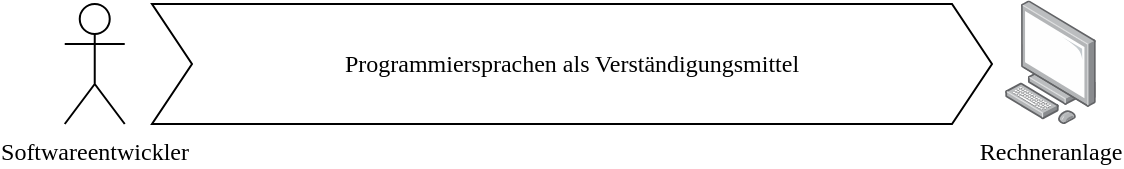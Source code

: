 <mxfile version="13.9.2" type="github">
  <diagram id="9UPbzgYl-5UrYZkgg49_" name="Page-1">
    <mxGraphModel dx="869" dy="723" grid="1" gridSize="10" guides="1" tooltips="1" connect="1" arrows="1" fold="1" page="1" pageScale="1" pageWidth="827" pageHeight="1169" math="0" shadow="0">
      <root>
        <mxCell id="0" />
        <mxCell id="1" parent="0" />
        <mxCell id="KqkX6P092_diG2JcVQqf-1" value="&lt;font face=&quot;Times New Roman&quot;&gt;Softwareentwickler&lt;/font&gt;" style="shape=umlActor;verticalLabelPosition=bottom;verticalAlign=top;html=1;outlineConnect=0;" vertex="1" parent="1">
          <mxGeometry x="39.37" y="80" width="30" height="60" as="geometry" />
        </mxCell>
        <mxCell id="KqkX6P092_diG2JcVQqf-2" value="Rechneranlage" style="points=[];aspect=fixed;html=1;align=center;shadow=0;dashed=0;image;image=img/lib/allied_telesis/computer_and_terminals/Personal_Computer.svg;fontFamily=Times New Roman;" vertex="1" parent="1">
          <mxGeometry x="509.448" y="78.2" width="45.6" height="61.8" as="geometry" />
        </mxCell>
        <mxCell id="KqkX6P092_diG2JcVQqf-5" value="Programmiersprachen als Verständigungsmittel" style="shape=step;perimeter=stepPerimeter;whiteSpace=wrap;html=1;fixedSize=1;fontFamily=Times New Roman;" vertex="1" parent="1">
          <mxGeometry x="83" y="80" width="420" height="60" as="geometry" />
        </mxCell>
      </root>
    </mxGraphModel>
  </diagram>
</mxfile>

